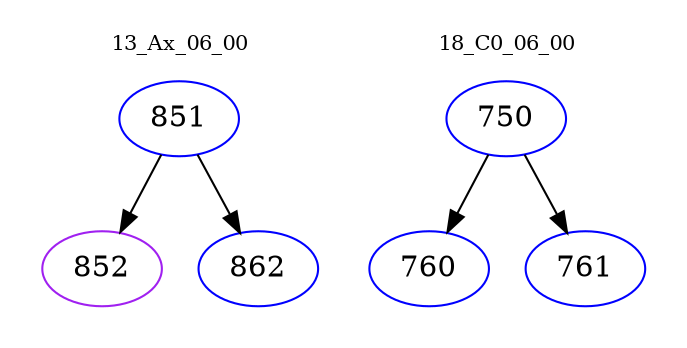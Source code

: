 digraph{
subgraph cluster_0 {
color = white
label = "13_Ax_06_00";
fontsize=10;
T0_851 [label="851", color="blue"]
T0_851 -> T0_852 [color="black"]
T0_852 [label="852", color="purple"]
T0_851 -> T0_862 [color="black"]
T0_862 [label="862", color="blue"]
}
subgraph cluster_1 {
color = white
label = "18_C0_06_00";
fontsize=10;
T1_750 [label="750", color="blue"]
T1_750 -> T1_760 [color="black"]
T1_760 [label="760", color="blue"]
T1_750 -> T1_761 [color="black"]
T1_761 [label="761", color="blue"]
}
}
